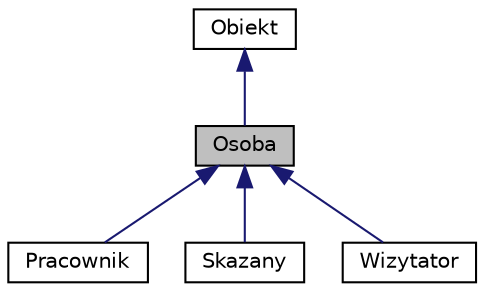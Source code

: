 digraph "Osoba"
{
 // LATEX_PDF_SIZE
  edge [fontname="Helvetica",fontsize="10",labelfontname="Helvetica",labelfontsize="10"];
  node [fontname="Helvetica",fontsize="10",shape=record];
  Node1 [label="Osoba",height=0.2,width=0.4,color="black", fillcolor="grey75", style="filled", fontcolor="black",tooltip="Klasa reprezentujaca osobe."];
  Node2 -> Node1 [dir="back",color="midnightblue",fontsize="10",style="solid",fontname="Helvetica"];
  Node2 [label="Obiekt",height=0.2,width=0.4,color="black", fillcolor="white", style="filled",URL="$structObiekt.html",tooltip="Struktura przedstawiajaca najbardizej podstawowy obiekt bazy danych."];
  Node1 -> Node3 [dir="back",color="midnightblue",fontsize="10",style="solid",fontname="Helvetica"];
  Node3 [label="Pracownik",height=0.2,width=0.4,color="black", fillcolor="white", style="filled",URL="$structPracownik.html",tooltip="Struktura reprezentujaca pracownika wiezienia."];
  Node1 -> Node4 [dir="back",color="midnightblue",fontsize="10",style="solid",fontname="Helvetica"];
  Node4 [label="Skazany",height=0.2,width=0.4,color="black", fillcolor="white", style="filled",URL="$structSkazany.html",tooltip="Struktura reprezentujaca skazanego."];
  Node1 -> Node5 [dir="back",color="midnightblue",fontsize="10",style="solid",fontname="Helvetica"];
  Node5 [label="Wizytator",height=0.2,width=0.4,color="black", fillcolor="white", style="filled",URL="$structWizytator.html",tooltip="Struktura reprezentujaca wizytatora."];
}

